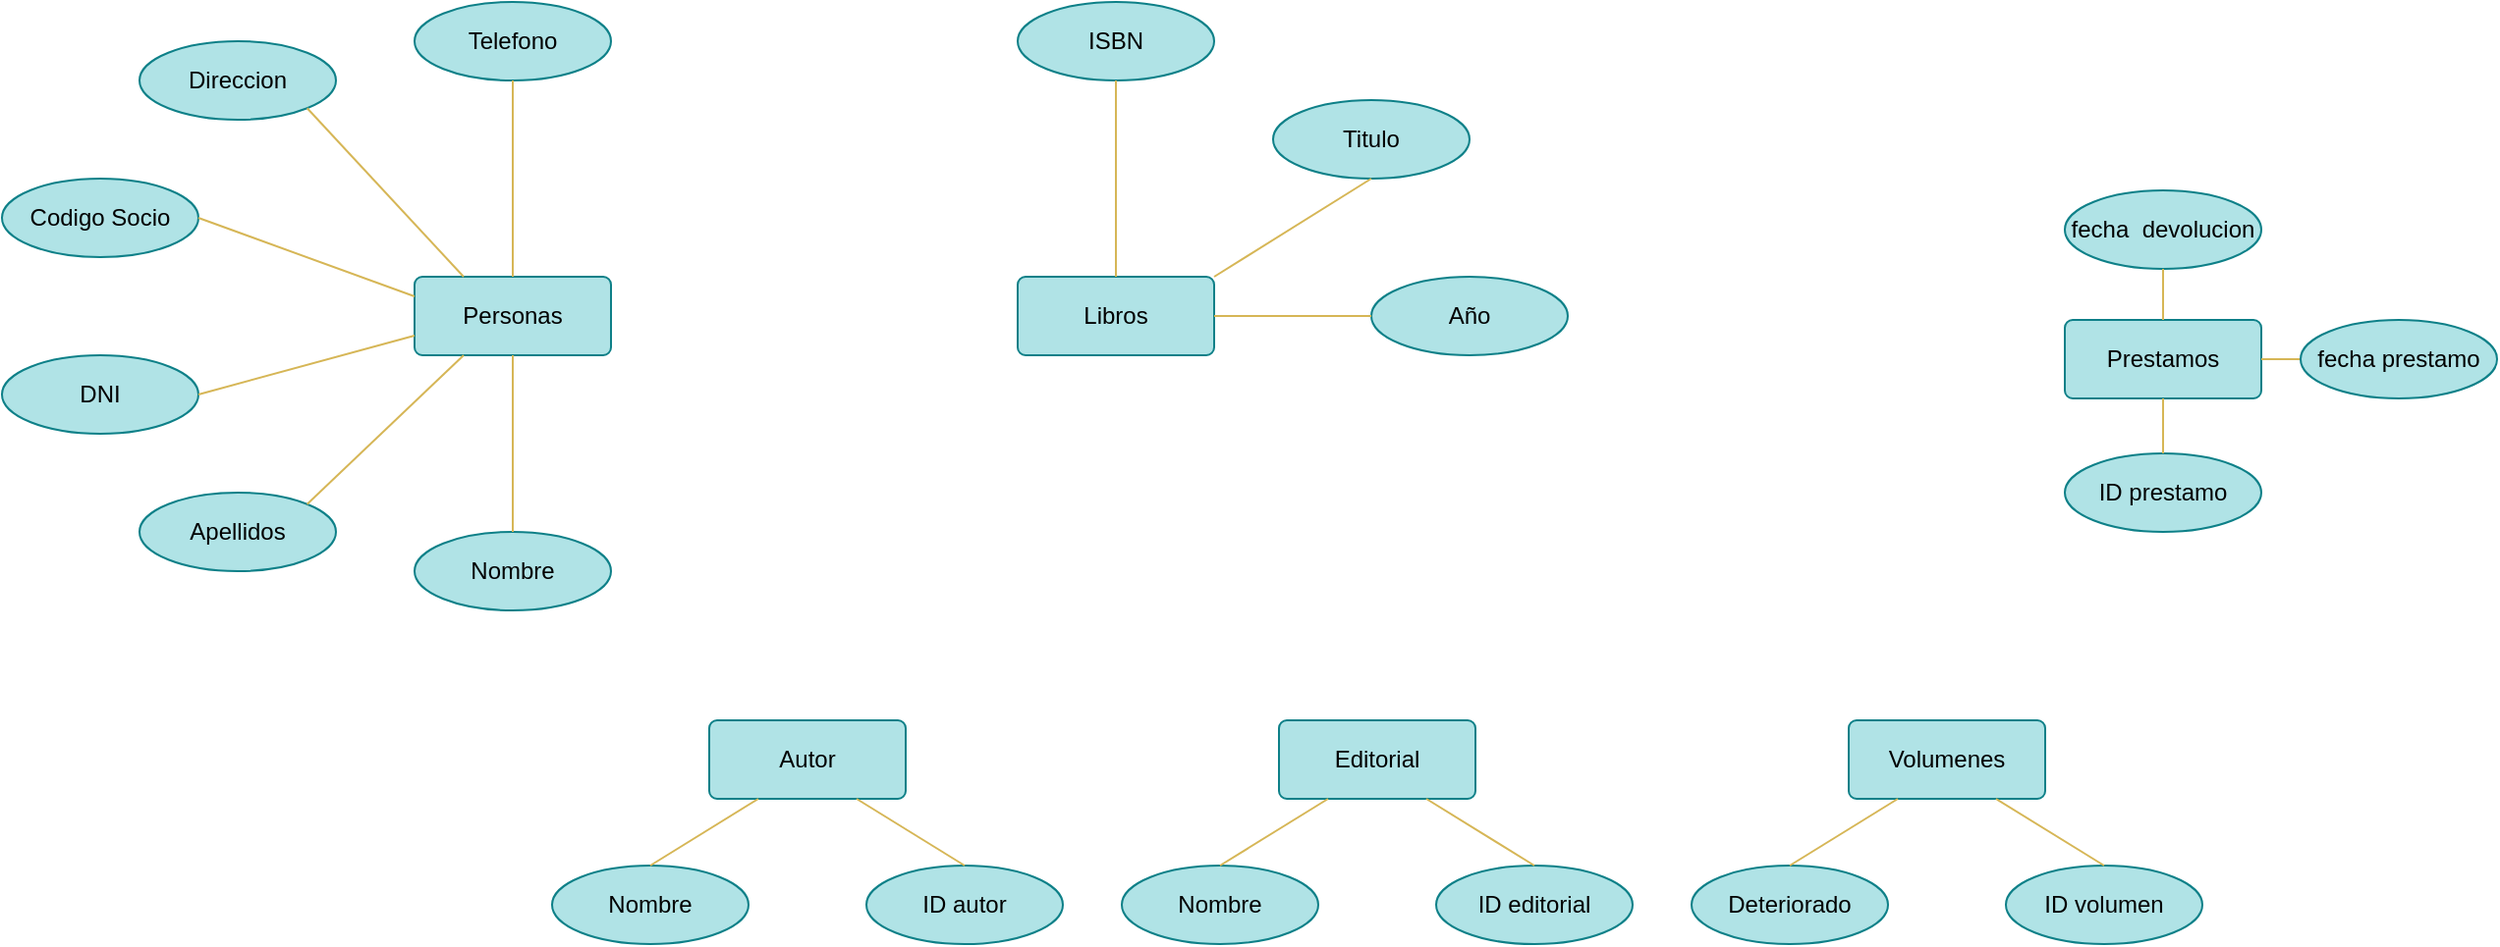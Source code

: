 <mxfile version="21.7.1" type="github">
  <diagram name="Página-1" id="_RUF-M6HG5x_qtiw6F-5">
    <mxGraphModel dx="1467" dy="860" grid="1" gridSize="10" guides="1" tooltips="1" connect="1" arrows="1" fold="1" page="1" pageScale="1" pageWidth="827" pageHeight="1169" math="0" shadow="0">
      <root>
        <mxCell id="0" />
        <mxCell id="1" parent="0" />
        <mxCell id="2q3YrmP-40-0muAZAwQs-14" value="Personas" style="rounded=1;arcSize=10;whiteSpace=wrap;html=1;align=center;fillColor=#b0e3e6;strokeColor=#0e8088;" vertex="1" parent="1">
          <mxGeometry x="240" y="160" width="100" height="40" as="geometry" />
        </mxCell>
        <mxCell id="2q3YrmP-40-0muAZAwQs-15" value="Codigo Socio" style="ellipse;whiteSpace=wrap;html=1;align=center;fillColor=#b0e3e6;strokeColor=#0e8088;" vertex="1" parent="1">
          <mxGeometry x="30" y="110" width="100" height="40" as="geometry" />
        </mxCell>
        <mxCell id="2q3YrmP-40-0muAZAwQs-17" value="" style="endArrow=none;html=1;rounded=0;exitX=1;exitY=0.5;exitDx=0;exitDy=0;entryX=0;entryY=0.25;entryDx=0;entryDy=0;fillColor=#fff2cc;strokeColor=#d6b656;gradientColor=#ffd966;" edge="1" parent="1" source="2q3YrmP-40-0muAZAwQs-15" target="2q3YrmP-40-0muAZAwQs-14">
          <mxGeometry relative="1" as="geometry">
            <mxPoint x="480" y="330" as="sourcePoint" />
            <mxPoint x="380" y="280" as="targetPoint" />
          </mxGeometry>
        </mxCell>
        <mxCell id="2q3YrmP-40-0muAZAwQs-18" value="DNI" style="ellipse;whiteSpace=wrap;html=1;align=center;fillColor=#b0e3e6;strokeColor=#0e8088;" vertex="1" parent="1">
          <mxGeometry x="30" y="200" width="100" height="40" as="geometry" />
        </mxCell>
        <mxCell id="2q3YrmP-40-0muAZAwQs-19" value="" style="endArrow=none;html=1;rounded=0;entryX=1;entryY=0.5;entryDx=0;entryDy=0;exitX=0;exitY=0.75;exitDx=0;exitDy=0;fillColor=#fff2cc;strokeColor=#d6b656;gradientColor=#ffd966;" edge="1" parent="1" source="2q3YrmP-40-0muAZAwQs-14" target="2q3YrmP-40-0muAZAwQs-18">
          <mxGeometry relative="1" as="geometry">
            <mxPoint x="430" y="310" as="sourcePoint" />
            <mxPoint x="490" y="470" as="targetPoint" />
          </mxGeometry>
        </mxCell>
        <mxCell id="2q3YrmP-40-0muAZAwQs-20" value="Direccion" style="ellipse;whiteSpace=wrap;html=1;align=center;fillColor=#b0e3e6;strokeColor=#0e8088;" vertex="1" parent="1">
          <mxGeometry x="100" y="40" width="100" height="40" as="geometry" />
        </mxCell>
        <mxCell id="2q3YrmP-40-0muAZAwQs-21" value="Telefono" style="ellipse;whiteSpace=wrap;html=1;align=center;fillColor=#b0e3e6;strokeColor=#0e8088;" vertex="1" parent="1">
          <mxGeometry x="240" y="20" width="100" height="40" as="geometry" />
        </mxCell>
        <mxCell id="2q3YrmP-40-0muAZAwQs-22" value="Nombre" style="ellipse;whiteSpace=wrap;html=1;align=center;fillColor=#b0e3e6;strokeColor=#0e8088;" vertex="1" parent="1">
          <mxGeometry x="240" y="290" width="100" height="40" as="geometry" />
        </mxCell>
        <mxCell id="2q3YrmP-40-0muAZAwQs-23" value="Apellidos" style="ellipse;whiteSpace=wrap;html=1;align=center;fillColor=#b0e3e6;strokeColor=#0e8088;" vertex="1" parent="1">
          <mxGeometry x="100" y="270" width="100" height="40" as="geometry" />
        </mxCell>
        <mxCell id="2q3YrmP-40-0muAZAwQs-24" value="" style="endArrow=none;html=1;rounded=0;exitX=0.25;exitY=1;exitDx=0;exitDy=0;entryX=1;entryY=0;entryDx=0;entryDy=0;fillColor=#fff2cc;strokeColor=#d6b656;gradientColor=#ffd966;" edge="1" parent="1" source="2q3YrmP-40-0muAZAwQs-14" target="2q3YrmP-40-0muAZAwQs-23">
          <mxGeometry relative="1" as="geometry">
            <mxPoint x="330" y="370" as="sourcePoint" />
            <mxPoint x="490" y="370" as="targetPoint" />
          </mxGeometry>
        </mxCell>
        <mxCell id="2q3YrmP-40-0muAZAwQs-25" value="" style="endArrow=none;html=1;rounded=0;exitX=0.5;exitY=1;exitDx=0;exitDy=0;entryX=0.5;entryY=0;entryDx=0;entryDy=0;fillColor=#fff2cc;strokeColor=#d6b656;gradientColor=#ffd966;" edge="1" parent="1" source="2q3YrmP-40-0muAZAwQs-14" target="2q3YrmP-40-0muAZAwQs-22">
          <mxGeometry relative="1" as="geometry">
            <mxPoint x="330" y="370" as="sourcePoint" />
            <mxPoint x="490" y="370" as="targetPoint" />
          </mxGeometry>
        </mxCell>
        <mxCell id="2q3YrmP-40-0muAZAwQs-26" value="" style="endArrow=none;html=1;rounded=0;exitX=0.5;exitY=0;exitDx=0;exitDy=0;entryX=0.5;entryY=1;entryDx=0;entryDy=0;fillColor=#fff2cc;strokeColor=#d6b656;gradientColor=#ffd966;" edge="1" parent="1" source="2q3YrmP-40-0muAZAwQs-14" target="2q3YrmP-40-0muAZAwQs-21">
          <mxGeometry relative="1" as="geometry">
            <mxPoint x="330" y="370" as="sourcePoint" />
            <mxPoint x="490" y="370" as="targetPoint" />
          </mxGeometry>
        </mxCell>
        <mxCell id="2q3YrmP-40-0muAZAwQs-27" value="" style="endArrow=none;html=1;rounded=0;entryX=0.25;entryY=0;entryDx=0;entryDy=0;fillColor=#fff2cc;strokeColor=#d6b656;gradientColor=#ffd966;exitX=1;exitY=1;exitDx=0;exitDy=0;" edge="1" parent="1" source="2q3YrmP-40-0muAZAwQs-20" target="2q3YrmP-40-0muAZAwQs-14">
          <mxGeometry relative="1" as="geometry">
            <mxPoint x="330" y="270" as="sourcePoint" />
            <mxPoint x="490" y="270" as="targetPoint" />
          </mxGeometry>
        </mxCell>
        <mxCell id="2q3YrmP-40-0muAZAwQs-28" value="Libros" style="rounded=1;arcSize=10;whiteSpace=wrap;html=1;align=center;fillColor=#b0e3e6;strokeColor=#0e8088;" vertex="1" parent="1">
          <mxGeometry x="547" y="160" width="100" height="40" as="geometry" />
        </mxCell>
        <mxCell id="2q3YrmP-40-0muAZAwQs-29" value="Titulo" style="ellipse;whiteSpace=wrap;html=1;align=center;fillColor=#b0e3e6;strokeColor=#0e8088;" vertex="1" parent="1">
          <mxGeometry x="677" y="70" width="100" height="40" as="geometry" />
        </mxCell>
        <mxCell id="2q3YrmP-40-0muAZAwQs-31" value="ISBN" style="ellipse;whiteSpace=wrap;html=1;align=center;fillColor=#b0e3e6;strokeColor=#0e8088;" vertex="1" parent="1">
          <mxGeometry x="547" y="20" width="100" height="40" as="geometry" />
        </mxCell>
        <mxCell id="2q3YrmP-40-0muAZAwQs-32" value="Año" style="ellipse;whiteSpace=wrap;html=1;align=center;fillColor=#b0e3e6;strokeColor=#0e8088;" vertex="1" parent="1">
          <mxGeometry x="727" y="160" width="100" height="40" as="geometry" />
        </mxCell>
        <mxCell id="2q3YrmP-40-0muAZAwQs-35" value="" style="endArrow=none;html=1;rounded=0;exitX=0.5;exitY=1;exitDx=0;exitDy=0;entryX=1;entryY=0;entryDx=0;entryDy=0;fillColor=#fff2cc;strokeColor=#d6b656;gradientColor=#ffd966;" edge="1" parent="1" source="2q3YrmP-40-0muAZAwQs-29" target="2q3YrmP-40-0muAZAwQs-28">
          <mxGeometry relative="1" as="geometry">
            <mxPoint x="517" y="180" as="sourcePoint" />
            <mxPoint x="677" y="180" as="targetPoint" />
          </mxGeometry>
        </mxCell>
        <mxCell id="2q3YrmP-40-0muAZAwQs-36" value="" style="endArrow=none;html=1;rounded=0;exitX=0;exitY=0.5;exitDx=0;exitDy=0;entryX=1;entryY=0.5;entryDx=0;entryDy=0;fillColor=#fff2cc;strokeColor=#d6b656;gradientColor=#ffd966;" edge="1" parent="1" source="2q3YrmP-40-0muAZAwQs-32" target="2q3YrmP-40-0muAZAwQs-28">
          <mxGeometry relative="1" as="geometry">
            <mxPoint x="517" y="180" as="sourcePoint" />
            <mxPoint x="677" y="180" as="targetPoint" />
          </mxGeometry>
        </mxCell>
        <mxCell id="2q3YrmP-40-0muAZAwQs-39" value="" style="endArrow=none;html=1;rounded=0;entryX=0.5;entryY=1;entryDx=0;entryDy=0;exitX=0.5;exitY=0;exitDx=0;exitDy=0;fillColor=#fff2cc;strokeColor=#d6b656;gradientColor=#ffd966;" edge="1" parent="1" source="2q3YrmP-40-0muAZAwQs-28" target="2q3YrmP-40-0muAZAwQs-31">
          <mxGeometry relative="1" as="geometry">
            <mxPoint x="327" y="140" as="sourcePoint" />
            <mxPoint x="487" y="140" as="targetPoint" />
          </mxGeometry>
        </mxCell>
        <mxCell id="2q3YrmP-40-0muAZAwQs-40" value="Autor" style="rounded=1;arcSize=10;whiteSpace=wrap;html=1;align=center;fillColor=#b0e3e6;strokeColor=#0e8088;" vertex="1" parent="1">
          <mxGeometry x="390" y="386" width="100" height="40" as="geometry" />
        </mxCell>
        <mxCell id="2q3YrmP-40-0muAZAwQs-41" value="Nombre" style="ellipse;whiteSpace=wrap;html=1;align=center;fillColor=#b0e3e6;strokeColor=#0e8088;" vertex="1" parent="1">
          <mxGeometry x="310" y="460" width="100" height="40" as="geometry" />
        </mxCell>
        <mxCell id="2q3YrmP-40-0muAZAwQs-42" value="ID autor" style="ellipse;whiteSpace=wrap;html=1;align=center;fillColor=#b0e3e6;strokeColor=#0e8088;" vertex="1" parent="1">
          <mxGeometry x="470" y="460" width="100" height="40" as="geometry" />
        </mxCell>
        <mxCell id="2q3YrmP-40-0muAZAwQs-43" value="" style="endArrow=none;html=1;rounded=0;exitX=0.25;exitY=1;exitDx=0;exitDy=0;entryX=0.5;entryY=0;entryDx=0;entryDy=0;fillColor=#fff2cc;strokeColor=#d6b656;gradientColor=#ffd966;" edge="1" parent="1" source="2q3YrmP-40-0muAZAwQs-40" target="2q3YrmP-40-0muAZAwQs-41">
          <mxGeometry relative="1" as="geometry">
            <mxPoint x="300" y="546" as="sourcePoint" />
            <mxPoint x="460" y="546" as="targetPoint" />
          </mxGeometry>
        </mxCell>
        <mxCell id="2q3YrmP-40-0muAZAwQs-44" value="" style="endArrow=none;html=1;rounded=0;exitX=0.75;exitY=1;exitDx=0;exitDy=0;entryX=0.5;entryY=0;entryDx=0;entryDy=0;fillColor=#fff2cc;strokeColor=#d6b656;gradientColor=#ffd966;" edge="1" parent="1" source="2q3YrmP-40-0muAZAwQs-40" target="2q3YrmP-40-0muAZAwQs-42">
          <mxGeometry relative="1" as="geometry">
            <mxPoint x="425" y="436" as="sourcePoint" />
            <mxPoint x="410" y="506" as="targetPoint" />
          </mxGeometry>
        </mxCell>
        <mxCell id="2q3YrmP-40-0muAZAwQs-45" value="Editorial" style="rounded=1;arcSize=10;whiteSpace=wrap;html=1;align=center;fillColor=#b0e3e6;strokeColor=#0e8088;" vertex="1" parent="1">
          <mxGeometry x="680" y="386" width="100" height="40" as="geometry" />
        </mxCell>
        <mxCell id="2q3YrmP-40-0muAZAwQs-46" value="Nombre" style="ellipse;whiteSpace=wrap;html=1;align=center;fillColor=#b0e3e6;strokeColor=#0e8088;" vertex="1" parent="1">
          <mxGeometry x="600" y="460" width="100" height="40" as="geometry" />
        </mxCell>
        <mxCell id="2q3YrmP-40-0muAZAwQs-47" value="ID editorial" style="ellipse;whiteSpace=wrap;html=1;align=center;fillColor=#b0e3e6;strokeColor=#0e8088;" vertex="1" parent="1">
          <mxGeometry x="760" y="460" width="100" height="40" as="geometry" />
        </mxCell>
        <mxCell id="2q3YrmP-40-0muAZAwQs-48" value="" style="endArrow=none;html=1;rounded=0;exitX=0.25;exitY=1;exitDx=0;exitDy=0;entryX=0.5;entryY=0;entryDx=0;entryDy=0;fillColor=#fff2cc;strokeColor=#d6b656;gradientColor=#ffd966;" edge="1" parent="1" source="2q3YrmP-40-0muAZAwQs-45" target="2q3YrmP-40-0muAZAwQs-46">
          <mxGeometry relative="1" as="geometry">
            <mxPoint x="590" y="546" as="sourcePoint" />
            <mxPoint x="750" y="546" as="targetPoint" />
          </mxGeometry>
        </mxCell>
        <mxCell id="2q3YrmP-40-0muAZAwQs-49" value="" style="endArrow=none;html=1;rounded=0;exitX=0.75;exitY=1;exitDx=0;exitDy=0;entryX=0.5;entryY=0;entryDx=0;entryDy=0;fillColor=#fff2cc;strokeColor=#d6b656;gradientColor=#ffd966;" edge="1" parent="1" source="2q3YrmP-40-0muAZAwQs-45" target="2q3YrmP-40-0muAZAwQs-47">
          <mxGeometry relative="1" as="geometry">
            <mxPoint x="715" y="436" as="sourcePoint" />
            <mxPoint x="700" y="506" as="targetPoint" />
          </mxGeometry>
        </mxCell>
        <mxCell id="2q3YrmP-40-0muAZAwQs-51" value="Volumenes" style="rounded=1;arcSize=10;whiteSpace=wrap;html=1;align=center;fillColor=#b0e3e6;strokeColor=#0e8088;" vertex="1" parent="1">
          <mxGeometry x="970" y="386" width="100" height="40" as="geometry" />
        </mxCell>
        <mxCell id="2q3YrmP-40-0muAZAwQs-52" value="Deteriorado" style="ellipse;whiteSpace=wrap;html=1;align=center;fillColor=#b0e3e6;strokeColor=#0e8088;" vertex="1" parent="1">
          <mxGeometry x="890" y="460" width="100" height="40" as="geometry" />
        </mxCell>
        <mxCell id="2q3YrmP-40-0muAZAwQs-53" value="ID volumen" style="ellipse;whiteSpace=wrap;html=1;align=center;fillColor=#b0e3e6;strokeColor=#0e8088;" vertex="1" parent="1">
          <mxGeometry x="1050" y="460" width="100" height="40" as="geometry" />
        </mxCell>
        <mxCell id="2q3YrmP-40-0muAZAwQs-54" value="" style="endArrow=none;html=1;rounded=0;exitX=0.25;exitY=1;exitDx=0;exitDy=0;entryX=0.5;entryY=0;entryDx=0;entryDy=0;fillColor=#fff2cc;strokeColor=#d6b656;gradientColor=#ffd966;" edge="1" parent="1" source="2q3YrmP-40-0muAZAwQs-51" target="2q3YrmP-40-0muAZAwQs-52">
          <mxGeometry relative="1" as="geometry">
            <mxPoint x="880" y="546" as="sourcePoint" />
            <mxPoint x="1040" y="546" as="targetPoint" />
          </mxGeometry>
        </mxCell>
        <mxCell id="2q3YrmP-40-0muAZAwQs-55" value="" style="endArrow=none;html=1;rounded=0;exitX=0.75;exitY=1;exitDx=0;exitDy=0;entryX=0.5;entryY=0;entryDx=0;entryDy=0;fillColor=#fff2cc;strokeColor=#d6b656;gradientColor=#ffd966;" edge="1" parent="1" source="2q3YrmP-40-0muAZAwQs-51" target="2q3YrmP-40-0muAZAwQs-53">
          <mxGeometry relative="1" as="geometry">
            <mxPoint x="1005" y="436" as="sourcePoint" />
            <mxPoint x="990" y="506" as="targetPoint" />
          </mxGeometry>
        </mxCell>
        <mxCell id="2q3YrmP-40-0muAZAwQs-56" value="Prestamos" style="rounded=1;arcSize=10;whiteSpace=wrap;html=1;align=center;fillColor=#b0e3e6;strokeColor=#0e8088;" vertex="1" parent="1">
          <mxGeometry x="1080" y="182" width="100" height="40" as="geometry" />
        </mxCell>
        <mxCell id="2q3YrmP-40-0muAZAwQs-57" value="ID prestamo" style="ellipse;whiteSpace=wrap;html=1;align=center;fillColor=#b0e3e6;strokeColor=#0e8088;" vertex="1" parent="1">
          <mxGeometry x="1080" y="250" width="100" height="40" as="geometry" />
        </mxCell>
        <mxCell id="2q3YrmP-40-0muAZAwQs-59" value="" style="endArrow=none;html=1;rounded=0;exitX=0.5;exitY=1;exitDx=0;exitDy=0;fillColor=#fff2cc;strokeColor=#d6b656;gradientColor=#ffd966;entryX=0.5;entryY=0;entryDx=0;entryDy=0;" edge="1" parent="1" source="2q3YrmP-40-0muAZAwQs-56" target="2q3YrmP-40-0muAZAwQs-57">
          <mxGeometry relative="1" as="geometry">
            <mxPoint x="990" y="342" as="sourcePoint" />
            <mxPoint x="1130" y="246" as="targetPoint" />
          </mxGeometry>
        </mxCell>
        <mxCell id="2q3YrmP-40-0muAZAwQs-60" value="" style="endArrow=none;html=1;rounded=0;exitX=1;exitY=0.5;exitDx=0;exitDy=0;entryX=0;entryY=0.5;entryDx=0;entryDy=0;fillColor=#fff2cc;strokeColor=#d6b656;gradientColor=#ffd966;" edge="1" parent="1" source="2q3YrmP-40-0muAZAwQs-56" target="2q3YrmP-40-0muAZAwQs-62">
          <mxGeometry relative="1" as="geometry">
            <mxPoint x="1115" y="232" as="sourcePoint" />
            <mxPoint x="1210" y="256" as="targetPoint" />
          </mxGeometry>
        </mxCell>
        <mxCell id="2q3YrmP-40-0muAZAwQs-61" value="fecha&amp;nbsp; devolucion" style="ellipse;whiteSpace=wrap;html=1;align=center;fillColor=#b0e3e6;strokeColor=#0e8088;" vertex="1" parent="1">
          <mxGeometry x="1080" y="116" width="100" height="40" as="geometry" />
        </mxCell>
        <mxCell id="2q3YrmP-40-0muAZAwQs-62" value="fecha prestamo" style="ellipse;whiteSpace=wrap;html=1;align=center;fillColor=#b0e3e6;strokeColor=#0e8088;" vertex="1" parent="1">
          <mxGeometry x="1200" y="182" width="100" height="40" as="geometry" />
        </mxCell>
        <mxCell id="2q3YrmP-40-0muAZAwQs-63" value="" style="endArrow=none;html=1;rounded=0;exitX=0.5;exitY=1;exitDx=0;exitDy=0;entryX=0.5;entryY=0;entryDx=0;entryDy=0;fillColor=#fff2cc;strokeColor=#d6b656;gradientColor=#ffd966;" edge="1" parent="1" source="2q3YrmP-40-0muAZAwQs-61" target="2q3YrmP-40-0muAZAwQs-56">
          <mxGeometry relative="1" as="geometry">
            <mxPoint x="1115" y="232" as="sourcePoint" />
            <mxPoint x="1140" y="260" as="targetPoint" />
          </mxGeometry>
        </mxCell>
      </root>
    </mxGraphModel>
  </diagram>
</mxfile>
